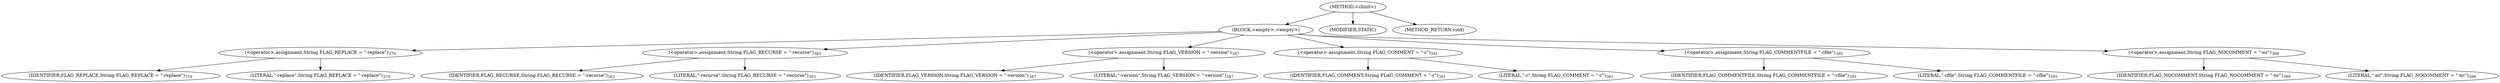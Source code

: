 digraph "&lt;clinit&gt;" {  
"544" [label = <(METHOD,&lt;clinit&gt;)> ]
"545" [label = <(BLOCK,&lt;empty&gt;,&lt;empty&gt;)> ]
"546" [label = <(&lt;operator&gt;.assignment,String FLAG_REPLACE = &quot;-replace&quot;)<SUB>379</SUB>> ]
"547" [label = <(IDENTIFIER,FLAG_REPLACE,String FLAG_REPLACE = &quot;-replace&quot;)<SUB>379</SUB>> ]
"548" [label = <(LITERAL,&quot;-replace&quot;,String FLAG_REPLACE = &quot;-replace&quot;)<SUB>379</SUB>> ]
"549" [label = <(&lt;operator&gt;.assignment,String FLAG_RECURSE = &quot;-recurse&quot;)<SUB>383</SUB>> ]
"550" [label = <(IDENTIFIER,FLAG_RECURSE,String FLAG_RECURSE = &quot;-recurse&quot;)<SUB>383</SUB>> ]
"551" [label = <(LITERAL,&quot;-recurse&quot;,String FLAG_RECURSE = &quot;-recurse&quot;)<SUB>383</SUB>> ]
"552" [label = <(&lt;operator&gt;.assignment,String FLAG_VERSION = &quot;-version&quot;)<SUB>387</SUB>> ]
"553" [label = <(IDENTIFIER,FLAG_VERSION,String FLAG_VERSION = &quot;-version&quot;)<SUB>387</SUB>> ]
"554" [label = <(LITERAL,&quot;-version&quot;,String FLAG_VERSION = &quot;-version&quot;)<SUB>387</SUB>> ]
"555" [label = <(&lt;operator&gt;.assignment,String FLAG_COMMENT = &quot;-c&quot;)<SUB>391</SUB>> ]
"556" [label = <(IDENTIFIER,FLAG_COMMENT,String FLAG_COMMENT = &quot;-c&quot;)<SUB>391</SUB>> ]
"557" [label = <(LITERAL,&quot;-c&quot;,String FLAG_COMMENT = &quot;-c&quot;)<SUB>391</SUB>> ]
"558" [label = <(&lt;operator&gt;.assignment,String FLAG_COMMENTFILE = &quot;-cfile&quot;)<SUB>395</SUB>> ]
"559" [label = <(IDENTIFIER,FLAG_COMMENTFILE,String FLAG_COMMENTFILE = &quot;-cfile&quot;)<SUB>395</SUB>> ]
"560" [label = <(LITERAL,&quot;-cfile&quot;,String FLAG_COMMENTFILE = &quot;-cfile&quot;)<SUB>395</SUB>> ]
"561" [label = <(&lt;operator&gt;.assignment,String FLAG_NOCOMMENT = &quot;-nc&quot;)<SUB>399</SUB>> ]
"562" [label = <(IDENTIFIER,FLAG_NOCOMMENT,String FLAG_NOCOMMENT = &quot;-nc&quot;)<SUB>399</SUB>> ]
"563" [label = <(LITERAL,&quot;-nc&quot;,String FLAG_NOCOMMENT = &quot;-nc&quot;)<SUB>399</SUB>> ]
"564" [label = <(MODIFIER,STATIC)> ]
"565" [label = <(METHOD_RETURN,void)> ]
  "544" -> "545" 
  "544" -> "564" 
  "544" -> "565" 
  "545" -> "546" 
  "545" -> "549" 
  "545" -> "552" 
  "545" -> "555" 
  "545" -> "558" 
  "545" -> "561" 
  "546" -> "547" 
  "546" -> "548" 
  "549" -> "550" 
  "549" -> "551" 
  "552" -> "553" 
  "552" -> "554" 
  "555" -> "556" 
  "555" -> "557" 
  "558" -> "559" 
  "558" -> "560" 
  "561" -> "562" 
  "561" -> "563" 
}
